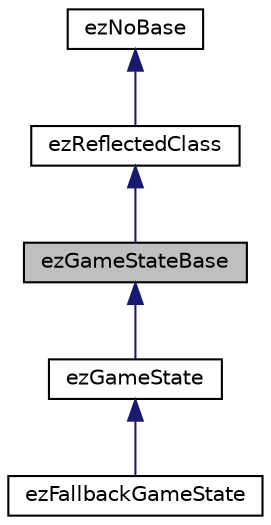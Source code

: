 digraph "ezGameStateBase"
{
 // LATEX_PDF_SIZE
  edge [fontname="Helvetica",fontsize="10",labelfontname="Helvetica",labelfontsize="10"];
  node [fontname="Helvetica",fontsize="10",shape=record];
  Node1 [label="ezGameStateBase",height=0.2,width=0.4,color="black", fillcolor="grey75", style="filled", fontcolor="black",tooltip="ezGameState is the base class to build custom game logic upon. It works closely together with ezGameA..."];
  Node2 -> Node1 [dir="back",color="midnightblue",fontsize="10",style="solid",fontname="Helvetica"];
  Node2 [label="ezReflectedClass",height=0.2,width=0.4,color="black", fillcolor="white", style="filled",URL="$db/d45/classez_reflected_class.htm",tooltip="All classes that should be dynamically reflectable, need to be derived from this base class."];
  Node3 -> Node2 [dir="back",color="midnightblue",fontsize="10",style="solid",fontname="Helvetica"];
  Node3 [label="ezNoBase",height=0.2,width=0.4,color="black", fillcolor="white", style="filled",URL="$d4/d02/classez_no_base.htm",tooltip="Dummy type to pass to templates and macros that expect a base type for a class that has no base."];
  Node1 -> Node4 [dir="back",color="midnightblue",fontsize="10",style="solid",fontname="Helvetica"];
  Node4 [label="ezGameState",height=0.2,width=0.4,color="black", fillcolor="white", style="filled",URL="$de/d84/classez_game_state.htm",tooltip="ezGameState is the base class to build custom game logic upon. It works closely together with ezGameA..."];
  Node4 -> Node5 [dir="back",color="midnightblue",fontsize="10",style="solid",fontname="Helvetica"];
  Node5 [label="ezFallbackGameState",height=0.2,width=0.4,color="black", fillcolor="white", style="filled",URL="$de/d6f/classez_fallback_game_state.htm",tooltip="ezFallbackGameState is an ezGameState that can handle existing worlds when no other game state is ava..."];
}
